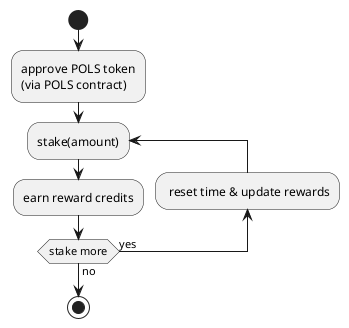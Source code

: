 @startuml Staking contract with time based Rewards


start

:approve POLS token
(via POLS contract);

repeat :stake(amount);

  :earn reward credits;

  backward: reset time & update rewards;

repeat while (stake more) is (yes) not (no)

stop

@enduml